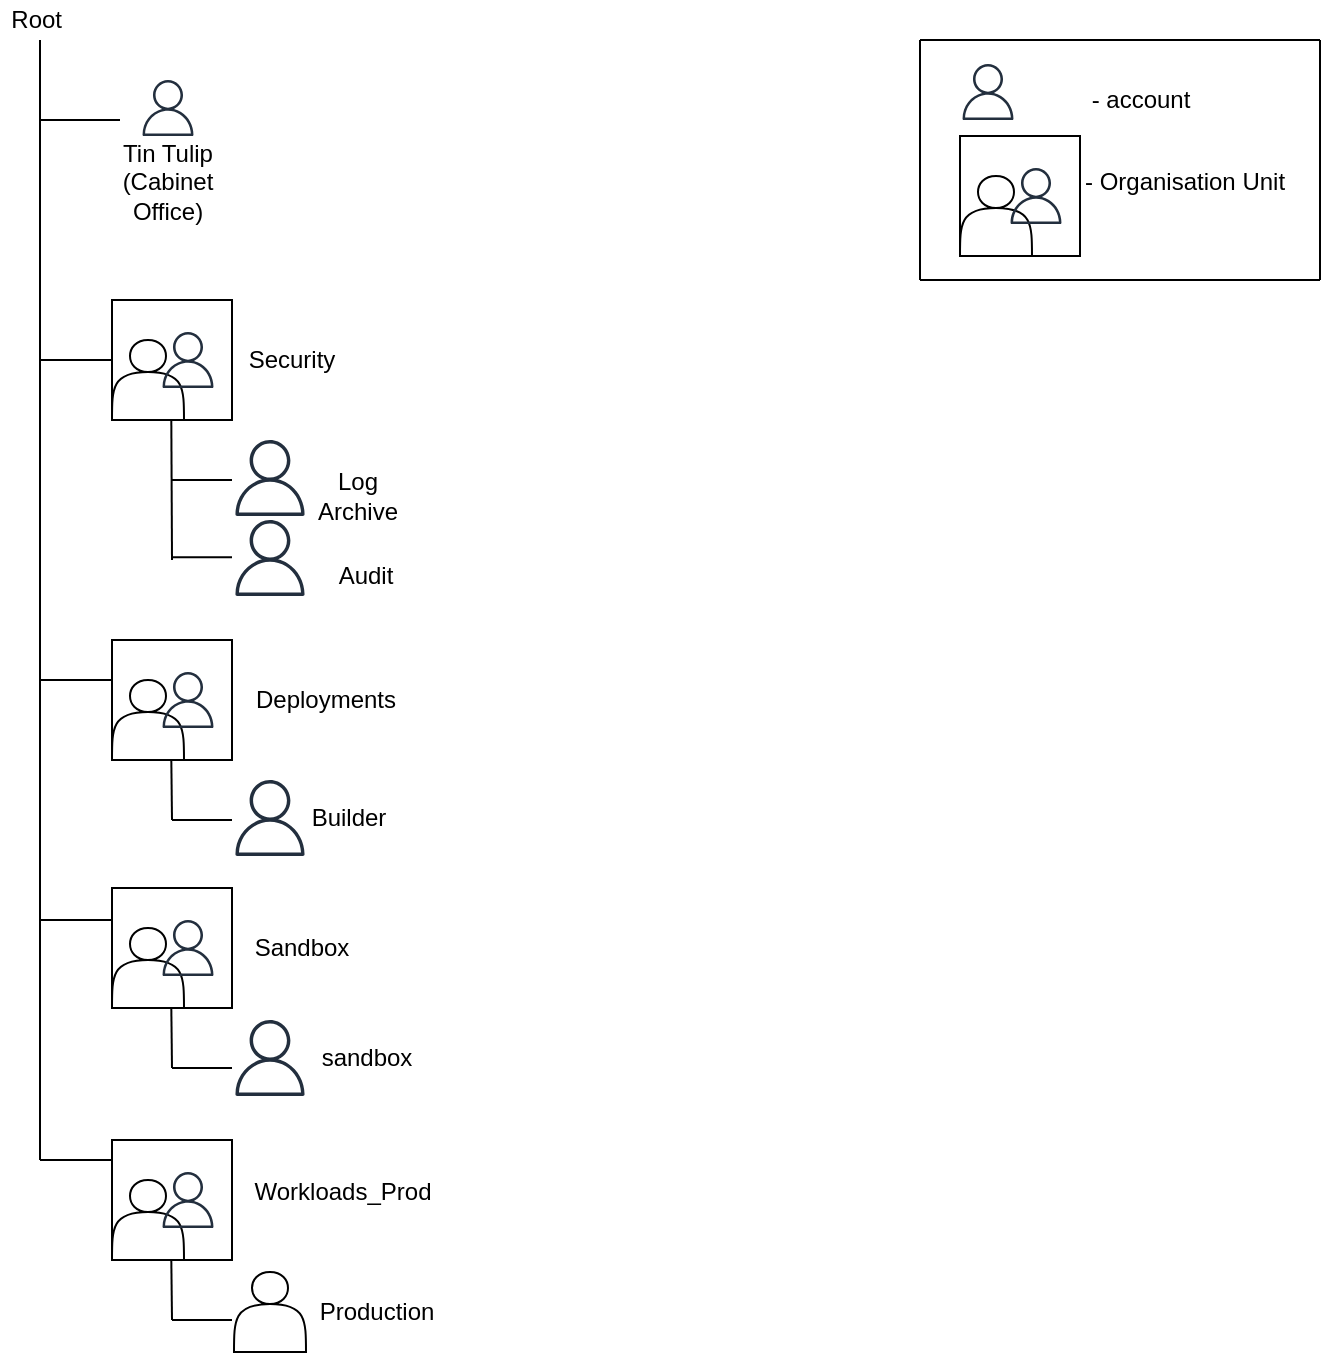 <mxfile version="14.5.1" type="device"><diagram id="m3te-sFl-v380hZc-VKw" name="Page-1"><mxGraphModel dx="2037" dy="1464" grid="1" gridSize="10" guides="1" tooltips="1" connect="1" arrows="1" fold="1" page="1" pageScale="1" pageWidth="827" pageHeight="1169" math="0" shadow="0"><root><mxCell id="0"/><mxCell id="1" parent="0"/><mxCell id="syxNNNAJpuNsSh415-Kb-1" value="" style="endArrow=none;html=1;" edge="1" parent="1"><mxGeometry width="50" height="50" relative="1" as="geometry"><mxPoint x="240" y="720" as="sourcePoint"/><mxPoint x="240" y="160" as="targetPoint"/></mxGeometry></mxCell><mxCell id="syxNNNAJpuNsSh415-Kb-2" value="" style="endArrow=none;html=1;" edge="1" parent="1"><mxGeometry width="50" height="50" relative="1" as="geometry"><mxPoint x="240" y="200" as="sourcePoint"/><mxPoint x="280" y="200" as="targetPoint"/></mxGeometry></mxCell><mxCell id="syxNNNAJpuNsSh415-Kb-10" value="" style="outlineConnect=0;fontColor=#232F3E;gradientColor=none;fillColor=#232F3E;strokeColor=none;dashed=0;verticalLabelPosition=bottom;verticalAlign=top;align=center;html=1;fontSize=12;fontStyle=0;aspect=fixed;pointerEvents=1;shape=mxgraph.aws4.user;" vertex="1" parent="1"><mxGeometry x="290" y="180" width="28" height="28" as="geometry"/></mxCell><mxCell id="syxNNNAJpuNsSh415-Kb-11" value="Tin Tulip (Cabinet Office)" style="text;html=1;strokeColor=none;fillColor=none;align=center;verticalAlign=middle;whiteSpace=wrap;rounded=0;" vertex="1" parent="1"><mxGeometry x="272" y="220" width="64" height="22" as="geometry"/></mxCell><mxCell id="syxNNNAJpuNsSh415-Kb-13" value="Root&amp;nbsp;" style="text;html=1;strokeColor=none;fillColor=none;align=center;verticalAlign=middle;whiteSpace=wrap;rounded=0;" vertex="1" parent="1"><mxGeometry x="220" y="140" width="40" height="20" as="geometry"/></mxCell><mxCell id="syxNNNAJpuNsSh415-Kb-17" value="" style="endArrow=none;html=1;" edge="1" parent="1"><mxGeometry width="50" height="50" relative="1" as="geometry"><mxPoint x="240" y="320" as="sourcePoint"/><mxPoint x="280" y="320" as="targetPoint"/></mxGeometry></mxCell><mxCell id="syxNNNAJpuNsSh415-Kb-18" value="" style="whiteSpace=wrap;html=1;aspect=fixed;" vertex="1" parent="1"><mxGeometry x="276" y="290" width="60" height="60" as="geometry"/></mxCell><mxCell id="syxNNNAJpuNsSh415-Kb-19" value="" style="shape=actor;whiteSpace=wrap;html=1;" vertex="1" parent="1"><mxGeometry x="276" y="310" width="36" height="40" as="geometry"/></mxCell><mxCell id="syxNNNAJpuNsSh415-Kb-21" value="" style="outlineConnect=0;fontColor=#232F3E;gradientColor=none;fillColor=#232F3E;strokeColor=none;dashed=0;verticalLabelPosition=bottom;verticalAlign=top;align=center;html=1;fontSize=12;fontStyle=0;aspect=fixed;pointerEvents=1;shape=mxgraph.aws4.user;" vertex="1" parent="1"><mxGeometry x="300" y="306" width="28" height="28" as="geometry"/></mxCell><mxCell id="syxNNNAJpuNsSh415-Kb-22" value="Security" style="text;html=1;strokeColor=none;fillColor=none;align=center;verticalAlign=middle;whiteSpace=wrap;rounded=0;" vertex="1" parent="1"><mxGeometry x="336" y="310" width="60" height="20" as="geometry"/></mxCell><mxCell id="syxNNNAJpuNsSh415-Kb-24" value="" style="endArrow=none;html=1;" edge="1" parent="1"><mxGeometry width="50" height="50" relative="1" as="geometry"><mxPoint x="306" y="380" as="sourcePoint"/><mxPoint x="336" y="380.0" as="targetPoint"/></mxGeometry></mxCell><mxCell id="syxNNNAJpuNsSh415-Kb-26" value="" style="endArrow=none;html=1;" edge="1" parent="1"><mxGeometry width="50" height="50" relative="1" as="geometry"><mxPoint x="306" y="420" as="sourcePoint"/><mxPoint x="305.66" y="350" as="targetPoint"/></mxGeometry></mxCell><mxCell id="syxNNNAJpuNsSh415-Kb-27" value="" style="outlineConnect=0;fontColor=#232F3E;gradientColor=none;fillColor=#232F3E;strokeColor=none;dashed=0;verticalLabelPosition=bottom;verticalAlign=top;align=center;html=1;fontSize=12;fontStyle=0;aspect=fixed;pointerEvents=1;shape=mxgraph.aws4.user;" vertex="1" parent="1"><mxGeometry x="336" y="360" width="38" height="38" as="geometry"/></mxCell><mxCell id="syxNNNAJpuNsSh415-Kb-29" value="Log Archive" style="text;html=1;strokeColor=none;fillColor=none;align=center;verticalAlign=middle;whiteSpace=wrap;rounded=0;" vertex="1" parent="1"><mxGeometry x="369" y="378" width="60" height="20" as="geometry"/></mxCell><mxCell id="syxNNNAJpuNsSh415-Kb-30" value="" style="endArrow=none;html=1;" edge="1" parent="1"><mxGeometry width="50" height="50" relative="1" as="geometry"><mxPoint x="306" y="418.58" as="sourcePoint"/><mxPoint x="336" y="418.58" as="targetPoint"/></mxGeometry></mxCell><mxCell id="syxNNNAJpuNsSh415-Kb-31" value="" style="outlineConnect=0;fontColor=#232F3E;gradientColor=none;fillColor=#232F3E;strokeColor=none;dashed=0;verticalLabelPosition=bottom;verticalAlign=top;align=center;html=1;fontSize=12;fontStyle=0;aspect=fixed;pointerEvents=1;shape=mxgraph.aws4.user;" vertex="1" parent="1"><mxGeometry x="336" y="400" width="38" height="38" as="geometry"/></mxCell><mxCell id="syxNNNAJpuNsSh415-Kb-32" value="Audit" style="text;html=1;strokeColor=none;fillColor=none;align=center;verticalAlign=middle;whiteSpace=wrap;rounded=0;" vertex="1" parent="1"><mxGeometry x="373" y="418" width="60" height="20" as="geometry"/></mxCell><mxCell id="syxNNNAJpuNsSh415-Kb-34" value="" style="endArrow=none;html=1;" edge="1" parent="1"><mxGeometry width="50" height="50" relative="1" as="geometry"><mxPoint x="240" y="480" as="sourcePoint"/><mxPoint x="280" y="480" as="targetPoint"/></mxGeometry></mxCell><mxCell id="syxNNNAJpuNsSh415-Kb-53" value="" style="whiteSpace=wrap;html=1;aspect=fixed;" vertex="1" parent="1"><mxGeometry x="276" y="460" width="60" height="60" as="geometry"/></mxCell><mxCell id="syxNNNAJpuNsSh415-Kb-54" value="" style="shape=actor;whiteSpace=wrap;html=1;" vertex="1" parent="1"><mxGeometry x="276" y="480" width="36" height="40" as="geometry"/></mxCell><mxCell id="syxNNNAJpuNsSh415-Kb-55" value="" style="outlineConnect=0;fontColor=#232F3E;gradientColor=none;fillColor=#232F3E;strokeColor=none;dashed=0;verticalLabelPosition=bottom;verticalAlign=top;align=center;html=1;fontSize=12;fontStyle=0;aspect=fixed;pointerEvents=1;shape=mxgraph.aws4.user;" vertex="1" parent="1"><mxGeometry x="300" y="476" width="28" height="28" as="geometry"/></mxCell><mxCell id="syxNNNAJpuNsSh415-Kb-56" value="Deployments" style="text;html=1;strokeColor=none;fillColor=none;align=center;verticalAlign=middle;whiteSpace=wrap;rounded=0;" vertex="1" parent="1"><mxGeometry x="353" y="480" width="60" height="20" as="geometry"/></mxCell><mxCell id="syxNNNAJpuNsSh415-Kb-57" value="" style="endArrow=none;html=1;" edge="1" parent="1"><mxGeometry width="50" height="50" relative="1" as="geometry"><mxPoint x="306" y="550" as="sourcePoint"/><mxPoint x="336" y="550" as="targetPoint"/></mxGeometry></mxCell><mxCell id="syxNNNAJpuNsSh415-Kb-58" value="" style="endArrow=none;html=1;" edge="1" parent="1"><mxGeometry width="50" height="50" relative="1" as="geometry"><mxPoint x="306" y="550" as="sourcePoint"/><mxPoint x="305.66" y="520" as="targetPoint"/></mxGeometry></mxCell><mxCell id="syxNNNAJpuNsSh415-Kb-59" value="" style="outlineConnect=0;fontColor=#232F3E;gradientColor=none;fillColor=#232F3E;strokeColor=none;dashed=0;verticalLabelPosition=bottom;verticalAlign=top;align=center;html=1;fontSize=12;fontStyle=0;aspect=fixed;pointerEvents=1;shape=mxgraph.aws4.user;" vertex="1" parent="1"><mxGeometry x="336" y="530" width="38" height="38" as="geometry"/></mxCell><mxCell id="syxNNNAJpuNsSh415-Kb-62" value="Builder" style="text;html=1;align=center;verticalAlign=middle;resizable=0;points=[];autosize=1;" vertex="1" parent="1"><mxGeometry x="369" y="539" width="50" height="20" as="geometry"/></mxCell><mxCell id="syxNNNAJpuNsSh415-Kb-69" value="" style="endArrow=none;html=1;" edge="1" parent="1"><mxGeometry width="50" height="50" relative="1" as="geometry"><mxPoint x="240" y="600" as="sourcePoint"/><mxPoint x="280" y="600" as="targetPoint"/></mxGeometry></mxCell><mxCell id="syxNNNAJpuNsSh415-Kb-70" value="" style="whiteSpace=wrap;html=1;aspect=fixed;" vertex="1" parent="1"><mxGeometry x="276" y="584" width="60" height="60" as="geometry"/></mxCell><mxCell id="syxNNNAJpuNsSh415-Kb-71" value="" style="shape=actor;whiteSpace=wrap;html=1;" vertex="1" parent="1"><mxGeometry x="276" y="604" width="36" height="40" as="geometry"/></mxCell><mxCell id="syxNNNAJpuNsSh415-Kb-72" value="" style="outlineConnect=0;fontColor=#232F3E;gradientColor=none;fillColor=#232F3E;strokeColor=none;dashed=0;verticalLabelPosition=bottom;verticalAlign=top;align=center;html=1;fontSize=12;fontStyle=0;aspect=fixed;pointerEvents=1;shape=mxgraph.aws4.user;" vertex="1" parent="1"><mxGeometry x="300" y="600" width="28" height="28" as="geometry"/></mxCell><mxCell id="syxNNNAJpuNsSh415-Kb-73" value="Sandbox" style="text;html=1;strokeColor=none;fillColor=none;align=center;verticalAlign=middle;whiteSpace=wrap;rounded=0;" vertex="1" parent="1"><mxGeometry x="341" y="604" width="60" height="20" as="geometry"/></mxCell><mxCell id="syxNNNAJpuNsSh415-Kb-74" value="" style="endArrow=none;html=1;" edge="1" parent="1"><mxGeometry width="50" height="50" relative="1" as="geometry"><mxPoint x="306" y="674" as="sourcePoint"/><mxPoint x="336" y="674" as="targetPoint"/></mxGeometry></mxCell><mxCell id="syxNNNAJpuNsSh415-Kb-75" value="" style="endArrow=none;html=1;" edge="1" parent="1"><mxGeometry width="50" height="50" relative="1" as="geometry"><mxPoint x="306" y="674" as="sourcePoint"/><mxPoint x="305.66" y="644" as="targetPoint"/></mxGeometry></mxCell><mxCell id="syxNNNAJpuNsSh415-Kb-76" value="" style="outlineConnect=0;fontColor=#232F3E;gradientColor=none;fillColor=#232F3E;strokeColor=none;dashed=0;verticalLabelPosition=bottom;verticalAlign=top;align=center;html=1;fontSize=12;fontStyle=0;aspect=fixed;pointerEvents=1;shape=mxgraph.aws4.user;" vertex="1" parent="1"><mxGeometry x="336" y="650" width="38" height="38" as="geometry"/></mxCell><mxCell id="syxNNNAJpuNsSh415-Kb-77" value="sandbox" style="text;html=1;align=center;verticalAlign=middle;resizable=0;points=[];autosize=1;" vertex="1" parent="1"><mxGeometry x="373" y="659" width="60" height="20" as="geometry"/></mxCell><mxCell id="syxNNNAJpuNsSh415-Kb-78" value="" style="endArrow=none;html=1;" edge="1" parent="1"><mxGeometry width="50" height="50" relative="1" as="geometry"><mxPoint x="240" y="720" as="sourcePoint"/><mxPoint x="280" y="720" as="targetPoint"/></mxGeometry></mxCell><mxCell id="syxNNNAJpuNsSh415-Kb-79" value="" style="outlineConnect=0;fontColor=#232F3E;gradientColor=none;fillColor=#232F3E;strokeColor=none;dashed=0;verticalLabelPosition=bottom;verticalAlign=top;align=center;html=1;fontSize=12;fontStyle=0;aspect=fixed;pointerEvents=1;shape=mxgraph.aws4.user;" vertex="1" parent="1"><mxGeometry x="700" y="172" width="28" height="28" as="geometry"/></mxCell><mxCell id="syxNNNAJpuNsSh415-Kb-80" value="- account" style="text;html=1;align=center;verticalAlign=middle;resizable=0;points=[];autosize=1;" vertex="1" parent="1"><mxGeometry x="760" y="180" width="60" height="20" as="geometry"/></mxCell><mxCell id="syxNNNAJpuNsSh415-Kb-81" value="" style="whiteSpace=wrap;html=1;aspect=fixed;" vertex="1" parent="1"><mxGeometry x="700" y="208" width="60" height="60" as="geometry"/></mxCell><mxCell id="syxNNNAJpuNsSh415-Kb-82" value="" style="shape=actor;whiteSpace=wrap;html=1;" vertex="1" parent="1"><mxGeometry x="700" y="228" width="36" height="40" as="geometry"/></mxCell><mxCell id="syxNNNAJpuNsSh415-Kb-83" value="" style="outlineConnect=0;fontColor=#232F3E;gradientColor=none;fillColor=#232F3E;strokeColor=none;dashed=0;verticalLabelPosition=bottom;verticalAlign=top;align=center;html=1;fontSize=12;fontStyle=0;aspect=fixed;pointerEvents=1;shape=mxgraph.aws4.user;" vertex="1" parent="1"><mxGeometry x="724" y="224" width="28" height="28" as="geometry"/></mxCell><mxCell id="syxNNNAJpuNsSh415-Kb-84" value="- Organisation Unit" style="text;html=1;align=center;verticalAlign=middle;resizable=0;points=[];autosize=1;" vertex="1" parent="1"><mxGeometry x="752" y="221" width="120" height="20" as="geometry"/></mxCell><mxCell id="syxNNNAJpuNsSh415-Kb-95" value="" style="whiteSpace=wrap;html=1;aspect=fixed;" vertex="1" parent="1"><mxGeometry x="276" y="710" width="60" height="60" as="geometry"/></mxCell><mxCell id="syxNNNAJpuNsSh415-Kb-96" value="" style="shape=actor;whiteSpace=wrap;html=1;" vertex="1" parent="1"><mxGeometry x="276" y="730" width="36" height="40" as="geometry"/></mxCell><mxCell id="syxNNNAJpuNsSh415-Kb-97" value="" style="outlineConnect=0;fontColor=#232F3E;gradientColor=none;fillColor=#232F3E;strokeColor=none;dashed=0;verticalLabelPosition=bottom;verticalAlign=top;align=center;html=1;fontSize=12;fontStyle=0;aspect=fixed;pointerEvents=1;shape=mxgraph.aws4.user;" vertex="1" parent="1"><mxGeometry x="300" y="726" width="28" height="28" as="geometry"/></mxCell><mxCell id="syxNNNAJpuNsSh415-Kb-98" value="" style="endArrow=none;html=1;" edge="1" parent="1"><mxGeometry width="50" height="50" relative="1" as="geometry"><mxPoint x="306" y="800" as="sourcePoint"/><mxPoint x="336" y="800" as="targetPoint"/></mxGeometry></mxCell><mxCell id="syxNNNAJpuNsSh415-Kb-99" value="" style="endArrow=none;html=1;" edge="1" parent="1"><mxGeometry width="50" height="50" relative="1" as="geometry"><mxPoint x="306" y="800" as="sourcePoint"/><mxPoint x="305.66" y="770" as="targetPoint"/></mxGeometry></mxCell><mxCell id="syxNNNAJpuNsSh415-Kb-101" value="Workloads_Prod" style="text;html=1;align=center;verticalAlign=middle;resizable=0;points=[];autosize=1;" vertex="1" parent="1"><mxGeometry x="341" y="726" width="100" height="20" as="geometry"/></mxCell><mxCell id="syxNNNAJpuNsSh415-Kb-103" value="" style="shape=actor;whiteSpace=wrap;html=1;" vertex="1" parent="1"><mxGeometry x="337" y="776" width="36" height="40" as="geometry"/></mxCell><mxCell id="syxNNNAJpuNsSh415-Kb-105" value="Production&lt;br&gt;" style="text;html=1;align=center;verticalAlign=middle;resizable=0;points=[];autosize=1;" vertex="1" parent="1"><mxGeometry x="373" y="786" width="70" height="20" as="geometry"/></mxCell><mxCell id="syxNNNAJpuNsSh415-Kb-107" value="" style="endArrow=none;html=1;" edge="1" parent="1"><mxGeometry width="50" height="50" relative="1" as="geometry"><mxPoint x="680" y="280" as="sourcePoint"/><mxPoint x="680" y="160" as="targetPoint"/></mxGeometry></mxCell><mxCell id="syxNNNAJpuNsSh415-Kb-108" value="" style="endArrow=none;html=1;" edge="1" parent="1"><mxGeometry width="50" height="50" relative="1" as="geometry"><mxPoint x="880" y="160" as="sourcePoint"/><mxPoint x="680" y="160.0" as="targetPoint"/></mxGeometry></mxCell><mxCell id="syxNNNAJpuNsSh415-Kb-109" value="" style="endArrow=none;html=1;" edge="1" parent="1"><mxGeometry width="50" height="50" relative="1" as="geometry"><mxPoint x="880" y="280.0" as="sourcePoint"/><mxPoint x="680" y="280.0" as="targetPoint"/></mxGeometry></mxCell><mxCell id="syxNNNAJpuNsSh415-Kb-110" value="" style="endArrow=none;html=1;" edge="1" parent="1"><mxGeometry width="50" height="50" relative="1" as="geometry"><mxPoint x="880" y="280.0" as="sourcePoint"/><mxPoint x="880" y="160.0" as="targetPoint"/></mxGeometry></mxCell></root></mxGraphModel></diagram></mxfile>